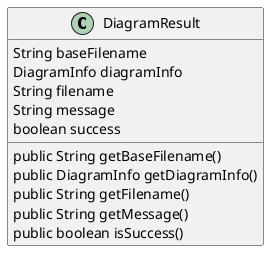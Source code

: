 @startuml
skinparam linetype Ortho
class DiagramResult {
    String baseFilename
    DiagramInfo diagramInfo
    String filename
    String message
    boolean success
    public String getBaseFilename()
    public DiagramInfo getDiagramInfo()
    public String getFilename()
    public String getMessage()
    public boolean isSuccess()
}
@enduml
